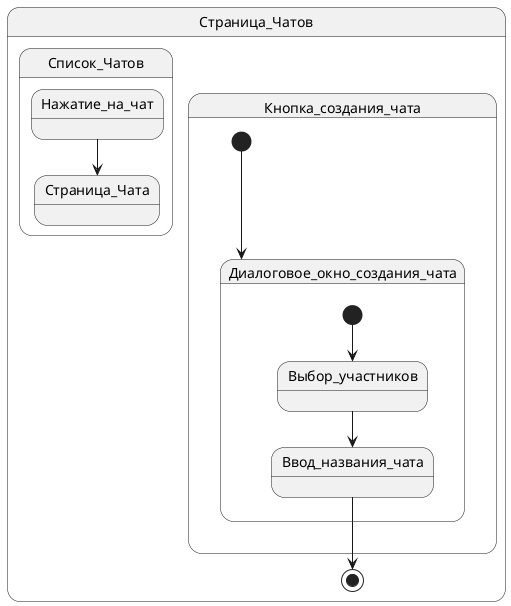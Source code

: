 @startuml chats
'https://plantuml.com/state-diagram
state Страница_Чатов{
    state Список_Чатов{
        Нажатие_на_чат --> Страница_Чата
    }
    state Кнопка_создания_чата{
        [*] --> Диалоговое_окно_создания_чата
        state Диалоговое_окно_создания_чата{
            [*] -down-> Выбор_участников
            Выбор_участников -down-> Ввод_названия_чата
        }
    }
    Ввод_названия_чата --> [*]

}
state Страница_Чата{
}
@enduml